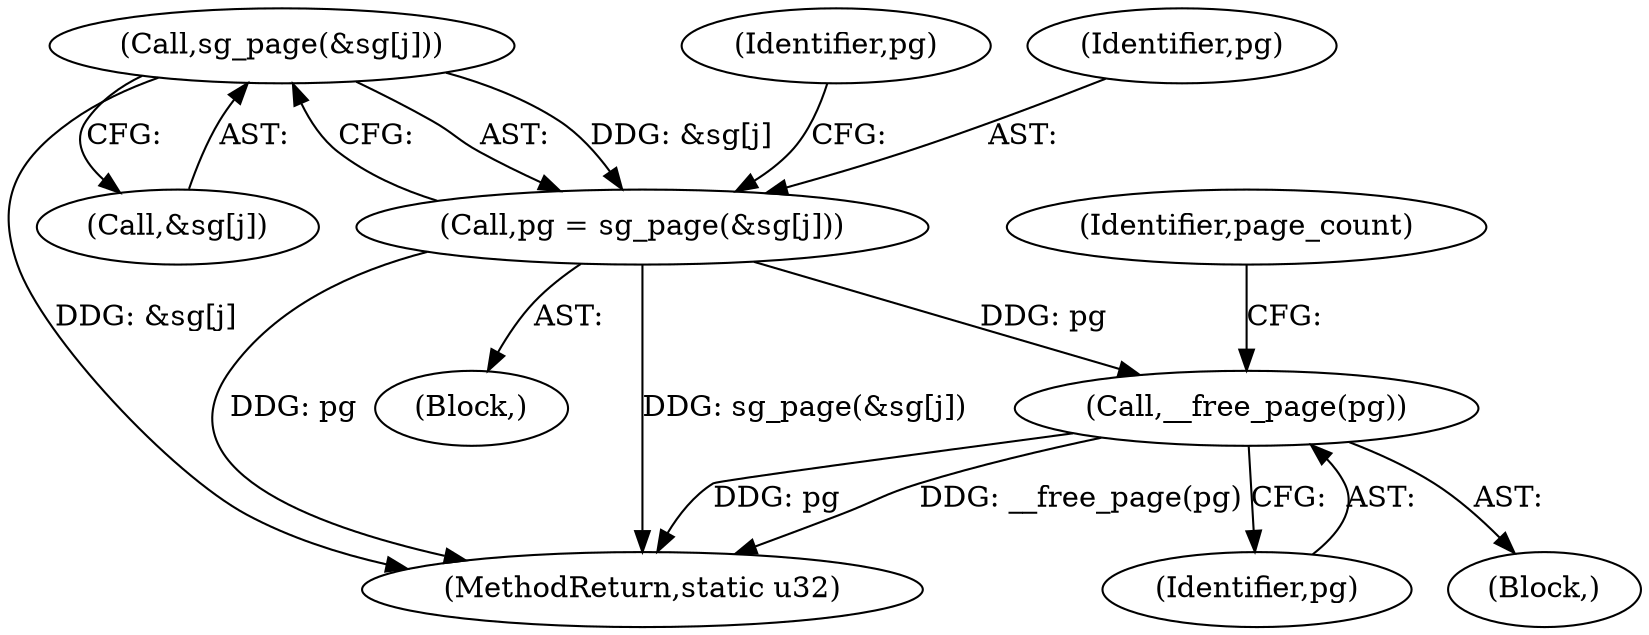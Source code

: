 digraph "0_linux_4442dc8a92b8f9ad8ee9e7f8438f4c04c03a22dc_0@array" {
"1000150" [label="(Call,sg_page(&sg[j]))"];
"1000148" [label="(Call,pg = sg_page(&sg[j]))"];
"1000158" [label="(Call,__free_page(pg))"];
"1000168" [label="(MethodReturn,static u32)"];
"1000156" [label="(Identifier,pg)"];
"1000161" [label="(Identifier,page_count)"];
"1000151" [label="(Call,&sg[j])"];
"1000148" [label="(Call,pg = sg_page(&sg[j]))"];
"1000158" [label="(Call,__free_page(pg))"];
"1000150" [label="(Call,sg_page(&sg[j]))"];
"1000147" [label="(Block,)"];
"1000159" [label="(Identifier,pg)"];
"1000157" [label="(Block,)"];
"1000149" [label="(Identifier,pg)"];
"1000150" -> "1000148"  [label="AST: "];
"1000150" -> "1000151"  [label="CFG: "];
"1000151" -> "1000150"  [label="AST: "];
"1000148" -> "1000150"  [label="CFG: "];
"1000150" -> "1000168"  [label="DDG: &sg[j]"];
"1000150" -> "1000148"  [label="DDG: &sg[j]"];
"1000148" -> "1000147"  [label="AST: "];
"1000149" -> "1000148"  [label="AST: "];
"1000156" -> "1000148"  [label="CFG: "];
"1000148" -> "1000168"  [label="DDG: sg_page(&sg[j])"];
"1000148" -> "1000168"  [label="DDG: pg"];
"1000148" -> "1000158"  [label="DDG: pg"];
"1000158" -> "1000157"  [label="AST: "];
"1000158" -> "1000159"  [label="CFG: "];
"1000159" -> "1000158"  [label="AST: "];
"1000161" -> "1000158"  [label="CFG: "];
"1000158" -> "1000168"  [label="DDG: pg"];
"1000158" -> "1000168"  [label="DDG: __free_page(pg)"];
}
